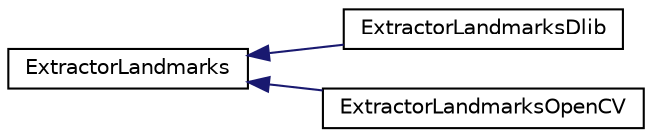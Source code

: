 digraph "Graphical Class Hierarchy"
{
 // LATEX_PDF_SIZE
  edge [fontname="Helvetica",fontsize="10",labelfontname="Helvetica",labelfontsize="10"];
  node [fontname="Helvetica",fontsize="10",shape=record];
  rankdir="LR";
  Node0 [label="ExtractorLandmarks",height=0.2,width=0.4,color="black", fillcolor="white", style="filled",URL="$class_extractor_landmarks.html",tooltip="Clase abstracta para extraer landmarks de un Mat."];
  Node0 -> Node1 [dir="back",color="midnightblue",fontsize="10",style="solid",fontname="Helvetica"];
  Node1 [label="ExtractorLandmarksDlib",height=0.2,width=0.4,color="black", fillcolor="white", style="filled",URL="$class_extractor_landmarks_dlib.html",tooltip="Implementación concreta de la clase abstracta ExtractorLandmarks usando dlib."];
  Node0 -> Node2 [dir="back",color="midnightblue",fontsize="10",style="solid",fontname="Helvetica"];
  Node2 [label="ExtractorLandmarksOpenCV",height=0.2,width=0.4,color="black", fillcolor="white", style="filled",URL="$class_extractor_landmarks_open_c_v.html",tooltip="Clase concreta derivada de ExtractorLandmarks para extraer landmarks utilizando openCV."];
}
